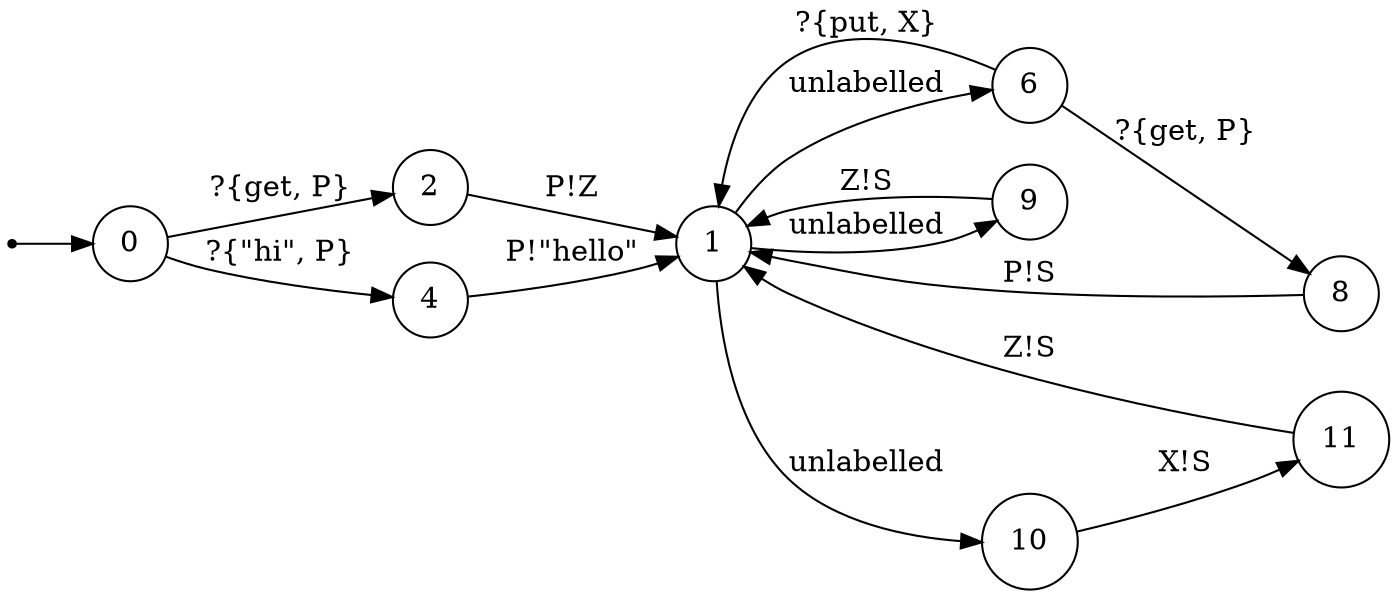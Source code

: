 digraph Communicating_Actor_Automata {

            rankdir=LR;
   size="100, 50"
  node [shape = doublecircle]; 

            node [shape = point]; START;
   node [shape = circle];
   START->0;

            
0 -> 2 [ label = "?{get, P}"];
2 -> 1 [ label = "P!Z"];
0 -> 4 [ label = "?{\"hi\", P}"];
4 -> 1 [ label = "P!\"hello\""];
1 -> 6 [ label = "unlabelled"];
6 -> 8 [ label = "?{get, P}"];
8 -> 1 [ label = "P!S"];
6 -> 1 [ label = "?{put, X}"];
1 -> 9 [ label = "unlabelled"];
9 -> 1 [ label = "Z!S"];
1 -> 10 [ label = "unlabelled"];
10 -> 11 [ label = "X!S"];
11 -> 1 [ label = "Z!S"];
}